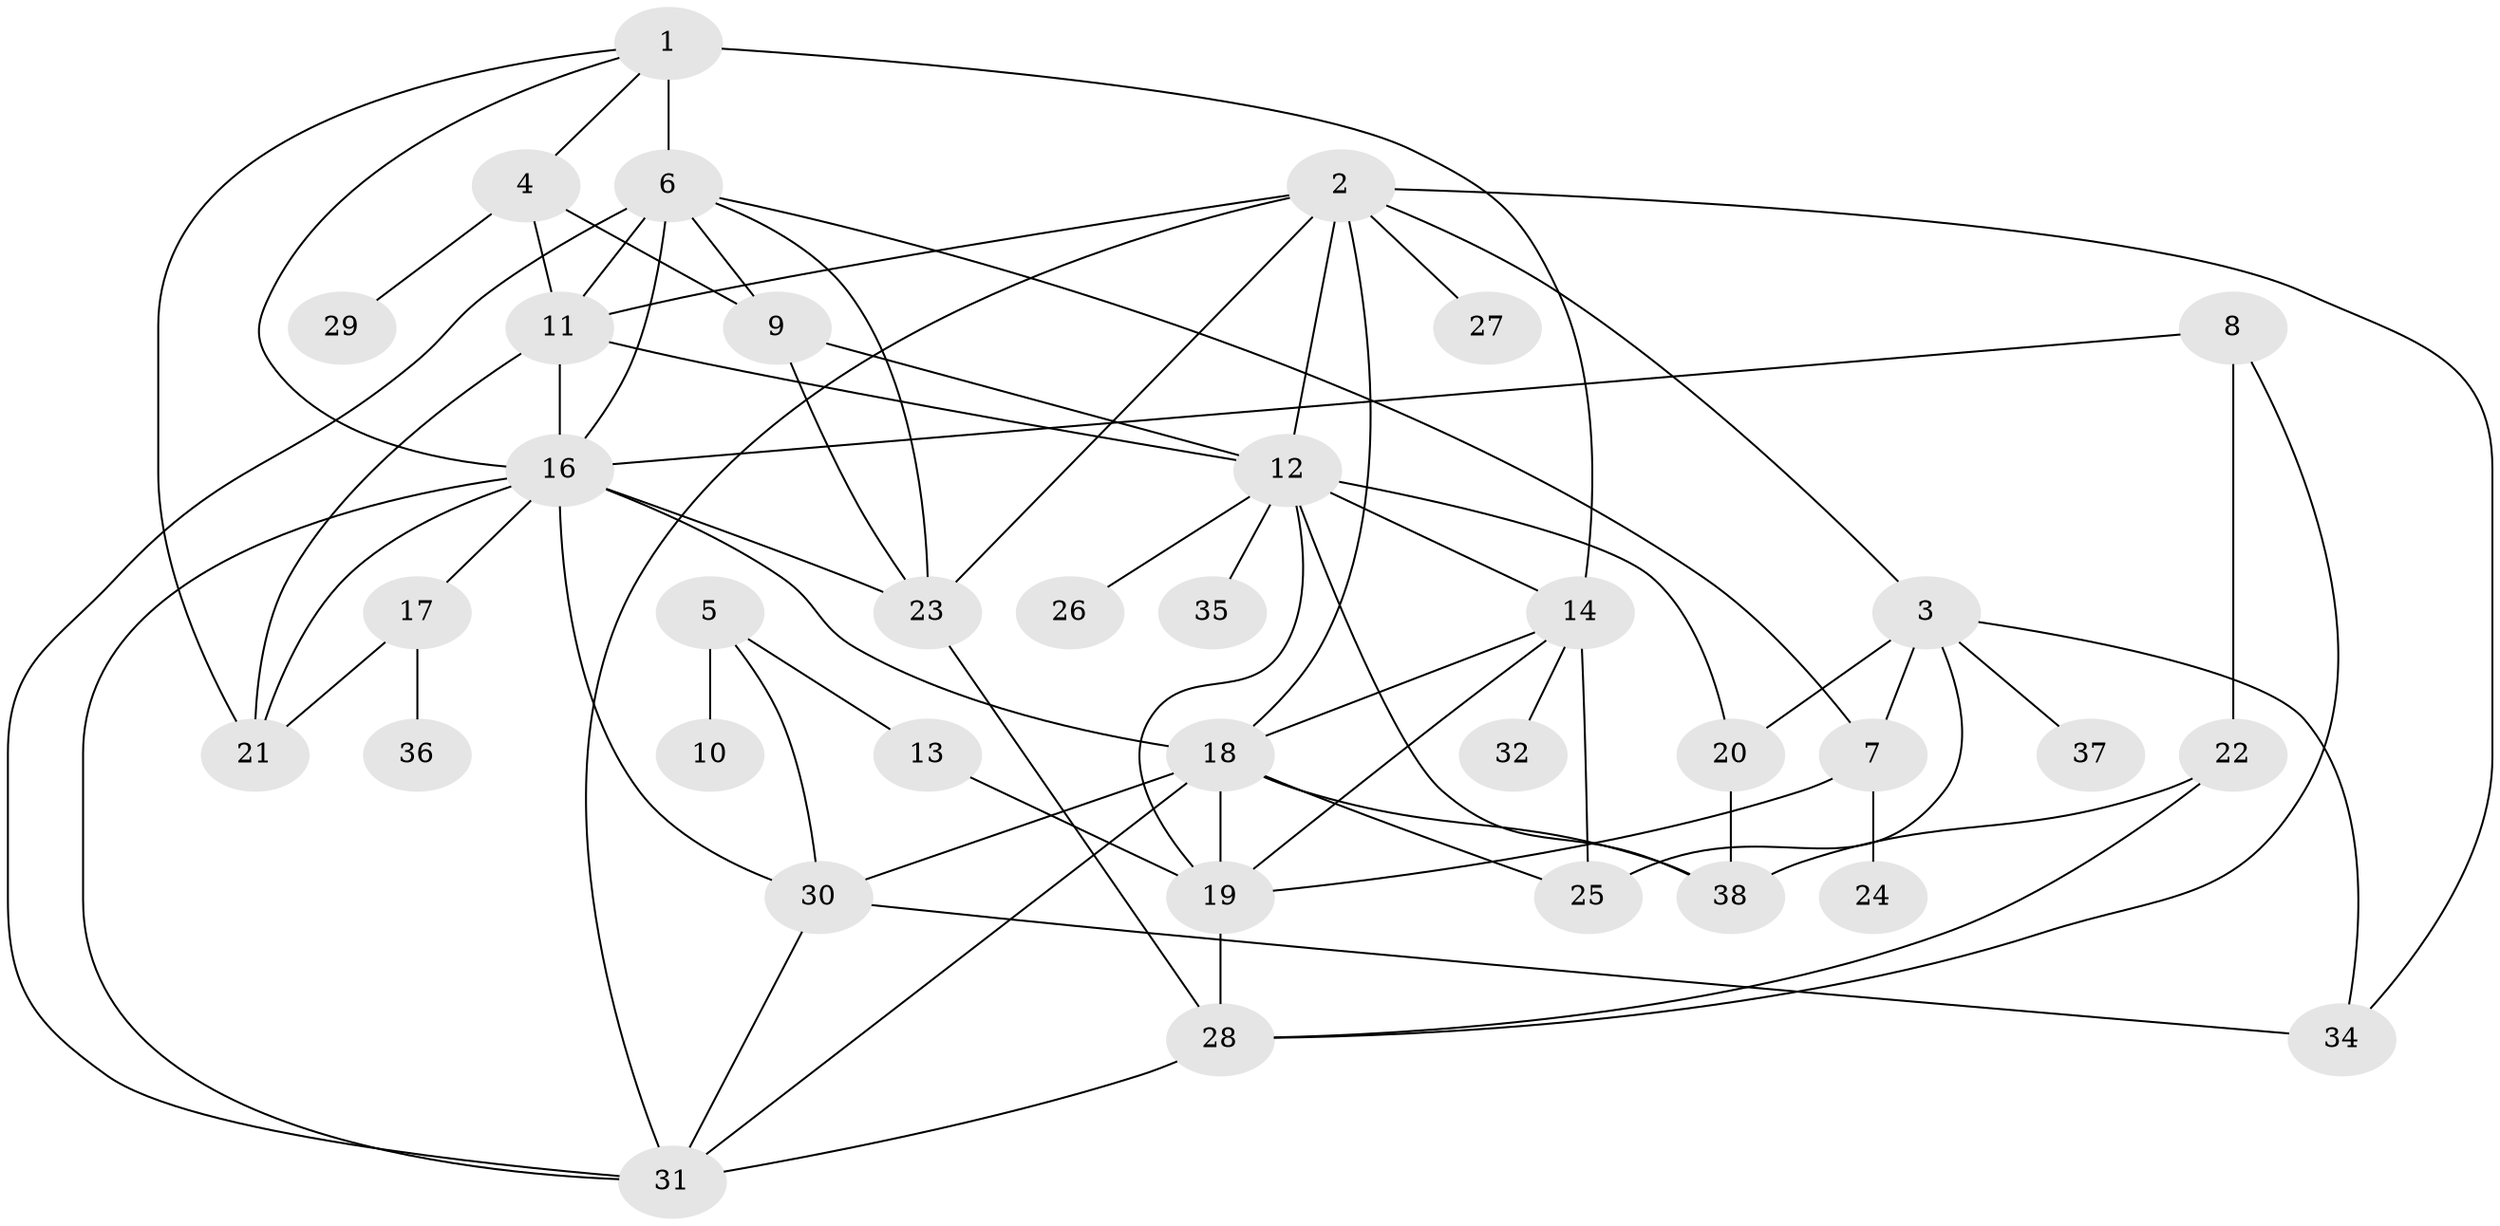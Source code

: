 // original degree distribution, {2: 0.24, 3: 0.21333333333333335, 4: 0.17333333333333334, 1: 0.18666666666666668, 6: 0.06666666666666667, 5: 0.08, 8: 0.02666666666666667, 0: 0.013333333333333334}
// Generated by graph-tools (version 1.1) at 2025/33/03/09/25 02:33:52]
// undirected, 36 vertices, 72 edges
graph export_dot {
graph [start="1"]
  node [color=gray90,style=filled];
  1;
  2;
  3;
  4;
  5;
  6;
  7;
  8;
  9;
  10;
  11;
  12;
  13;
  14;
  16;
  17;
  18;
  19;
  20;
  21;
  22;
  23;
  24;
  25;
  26;
  27;
  28;
  29;
  30;
  31;
  32;
  34;
  35;
  36;
  37;
  38;
  1 -- 4 [weight=1.0];
  1 -- 6 [weight=3.0];
  1 -- 14 [weight=1.0];
  1 -- 16 [weight=1.0];
  1 -- 21 [weight=1.0];
  2 -- 3 [weight=1.0];
  2 -- 11 [weight=1.0];
  2 -- 12 [weight=1.0];
  2 -- 18 [weight=1.0];
  2 -- 23 [weight=1.0];
  2 -- 27 [weight=1.0];
  2 -- 31 [weight=1.0];
  2 -- 34 [weight=1.0];
  3 -- 7 [weight=1.0];
  3 -- 20 [weight=1.0];
  3 -- 25 [weight=1.0];
  3 -- 34 [weight=1.0];
  3 -- 37 [weight=1.0];
  4 -- 9 [weight=1.0];
  4 -- 11 [weight=1.0];
  4 -- 29 [weight=1.0];
  5 -- 10 [weight=1.0];
  5 -- 13 [weight=1.0];
  5 -- 30 [weight=1.0];
  6 -- 7 [weight=1.0];
  6 -- 9 [weight=1.0];
  6 -- 11 [weight=1.0];
  6 -- 16 [weight=2.0];
  6 -- 23 [weight=1.0];
  6 -- 31 [weight=1.0];
  7 -- 19 [weight=1.0];
  7 -- 24 [weight=1.0];
  8 -- 16 [weight=1.0];
  8 -- 22 [weight=1.0];
  8 -- 28 [weight=1.0];
  9 -- 12 [weight=2.0];
  9 -- 23 [weight=1.0];
  11 -- 12 [weight=1.0];
  11 -- 16 [weight=1.0];
  11 -- 21 [weight=1.0];
  12 -- 14 [weight=1.0];
  12 -- 19 [weight=1.0];
  12 -- 20 [weight=1.0];
  12 -- 26 [weight=1.0];
  12 -- 35 [weight=2.0];
  12 -- 38 [weight=1.0];
  13 -- 19 [weight=2.0];
  14 -- 18 [weight=1.0];
  14 -- 19 [weight=1.0];
  14 -- 25 [weight=1.0];
  14 -- 32 [weight=1.0];
  16 -- 17 [weight=1.0];
  16 -- 18 [weight=1.0];
  16 -- 21 [weight=1.0];
  16 -- 23 [weight=1.0];
  16 -- 30 [weight=1.0];
  16 -- 31 [weight=1.0];
  17 -- 21 [weight=1.0];
  17 -- 36 [weight=1.0];
  18 -- 19 [weight=1.0];
  18 -- 25 [weight=1.0];
  18 -- 30 [weight=1.0];
  18 -- 31 [weight=1.0];
  18 -- 38 [weight=1.0];
  19 -- 28 [weight=1.0];
  20 -- 38 [weight=1.0];
  22 -- 28 [weight=1.0];
  22 -- 38 [weight=1.0];
  23 -- 28 [weight=1.0];
  28 -- 31 [weight=1.0];
  30 -- 31 [weight=1.0];
  30 -- 34 [weight=1.0];
}
